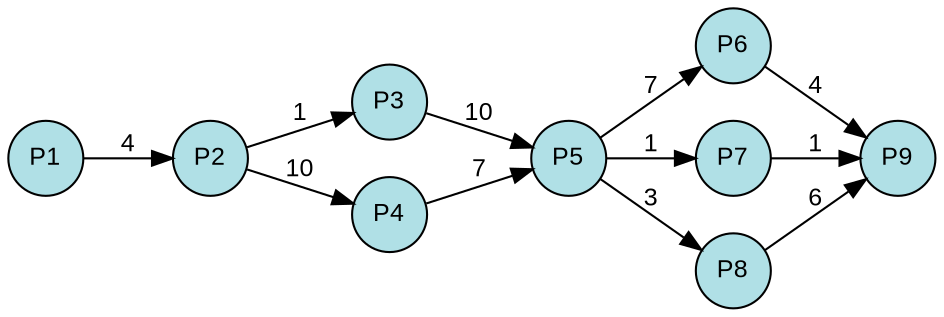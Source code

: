 digraph {
  splines=true;
node [margin=0 fontname=arial fontcolor=black fontsize=12 shape=circle width=0.5 fixedsize=true style=filled fillcolor=powderblue]
  1 [label="P1"]
  2 [label="P2"]
  3 [label="P3"]
  4 [label="P4"]
  5 [label="P5"]
  6 [label="P6"]
  7 [label="P7"]
  8 [label="P8"]
  9 [label="P9"]
rankdir=LR
edge [margin=0 fontname=arial fontcolor=black fontsize=12]
	1 -> 2 [label="4"]
	2 -> 3 [label="1"]
	2 -> 4 [label="10"]
	3 -> 5 [label="10"]
	4 -> 5 [label="7"]
	5 -> 6 [label="7"]
	5 -> 7 [label="1"]
	5 -> 8 [label="3"]
	6 -> 9 [label="4"]
	7 -> 9 [label="1"]
	8 -> 9 [label="6"]
	{rank=same  1 }
	{rank=same  2 }
	{rank=same  3, 4 }
	{rank=same  5 }
	{rank=same  6, 7, 8 }
	{rank=same  9 }
} 
